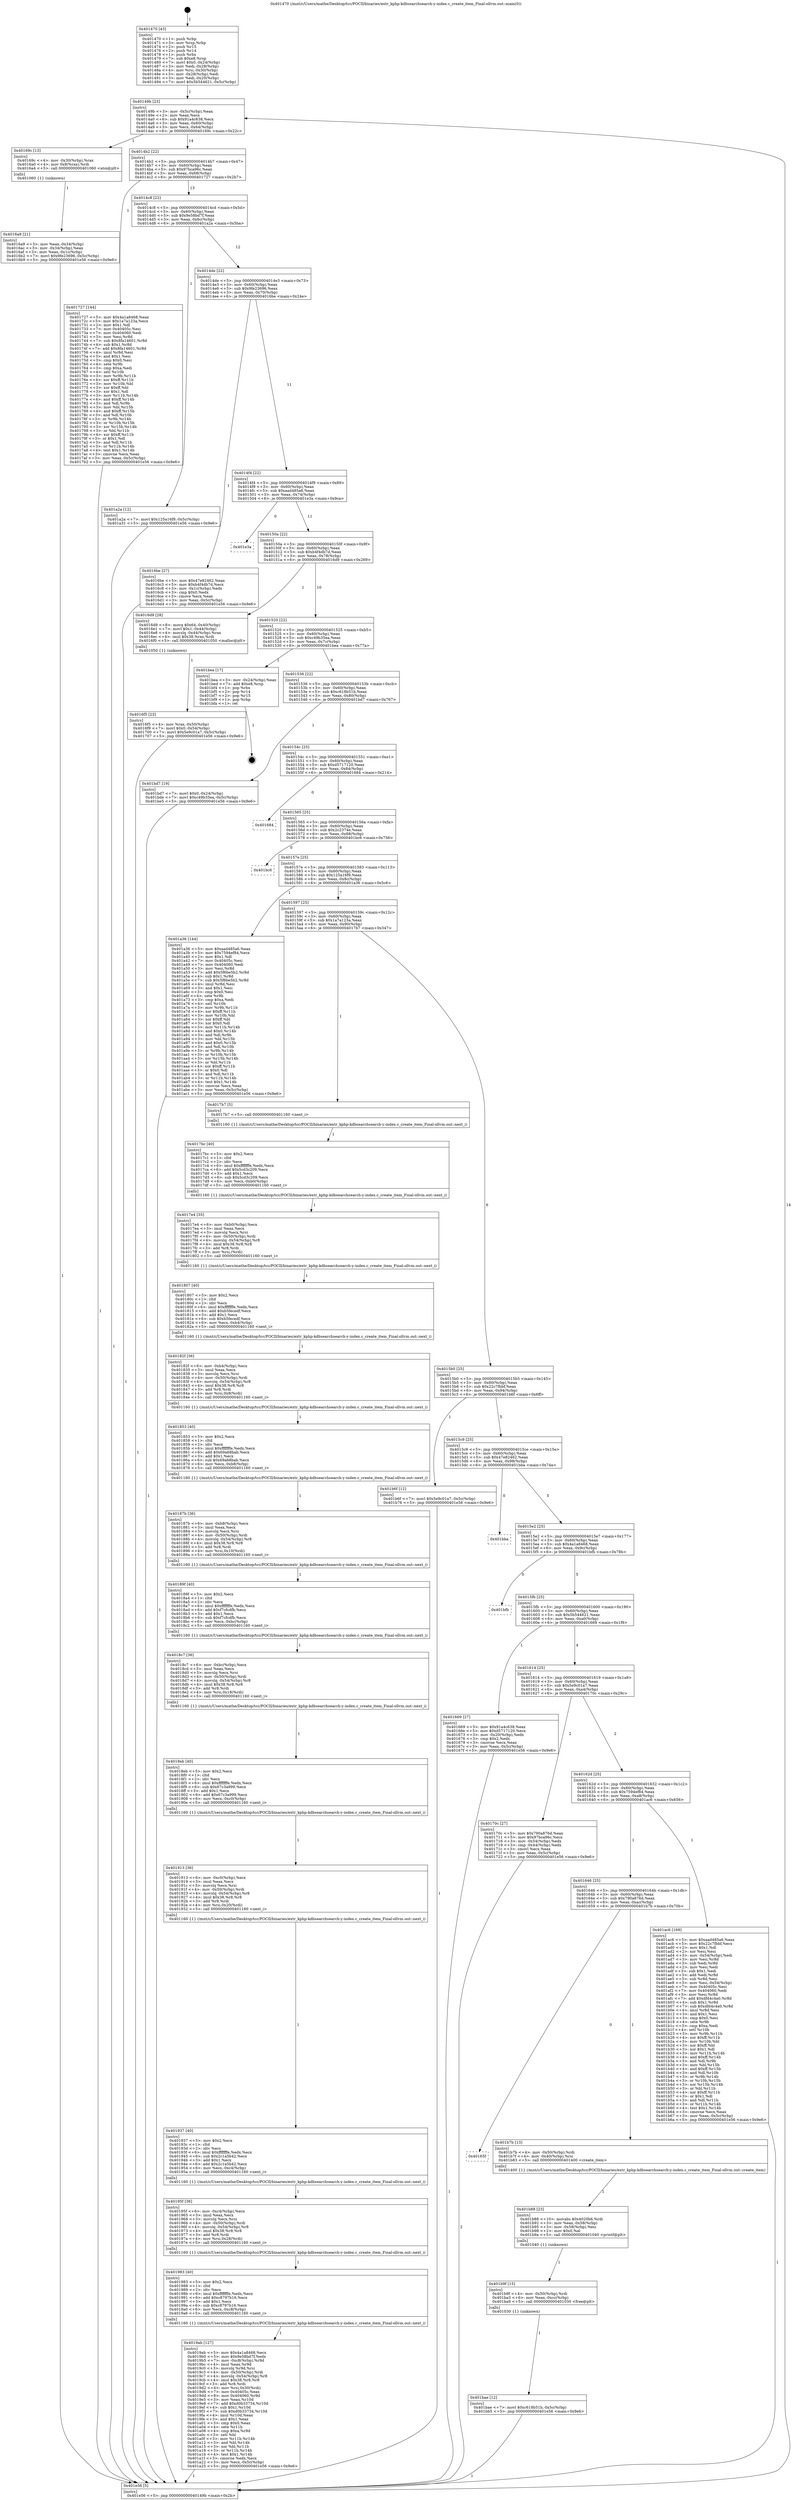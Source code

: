 digraph "0x401470" {
  label = "0x401470 (/mnt/c/Users/mathe/Desktop/tcc/POCII/binaries/extr_kphp-kdbsearchsearch-y-index.c_create_item_Final-ollvm.out::main(0))"
  labelloc = "t"
  node[shape=record]

  Entry [label="",width=0.3,height=0.3,shape=circle,fillcolor=black,style=filled]
  "0x40149b" [label="{
     0x40149b [23]\l
     | [instrs]\l
     &nbsp;&nbsp;0x40149b \<+3\>: mov -0x5c(%rbp),%eax\l
     &nbsp;&nbsp;0x40149e \<+2\>: mov %eax,%ecx\l
     &nbsp;&nbsp;0x4014a0 \<+6\>: sub $0x91a4c638,%ecx\l
     &nbsp;&nbsp;0x4014a6 \<+3\>: mov %eax,-0x60(%rbp)\l
     &nbsp;&nbsp;0x4014a9 \<+3\>: mov %ecx,-0x64(%rbp)\l
     &nbsp;&nbsp;0x4014ac \<+6\>: je 000000000040169c \<main+0x22c\>\l
  }"]
  "0x40169c" [label="{
     0x40169c [13]\l
     | [instrs]\l
     &nbsp;&nbsp;0x40169c \<+4\>: mov -0x30(%rbp),%rax\l
     &nbsp;&nbsp;0x4016a0 \<+4\>: mov 0x8(%rax),%rdi\l
     &nbsp;&nbsp;0x4016a4 \<+5\>: call 0000000000401060 \<atoi@plt\>\l
     | [calls]\l
     &nbsp;&nbsp;0x401060 \{1\} (unknown)\l
  }"]
  "0x4014b2" [label="{
     0x4014b2 [22]\l
     | [instrs]\l
     &nbsp;&nbsp;0x4014b2 \<+5\>: jmp 00000000004014b7 \<main+0x47\>\l
     &nbsp;&nbsp;0x4014b7 \<+3\>: mov -0x60(%rbp),%eax\l
     &nbsp;&nbsp;0x4014ba \<+5\>: sub $0x97bca96c,%eax\l
     &nbsp;&nbsp;0x4014bf \<+3\>: mov %eax,-0x68(%rbp)\l
     &nbsp;&nbsp;0x4014c2 \<+6\>: je 0000000000401727 \<main+0x2b7\>\l
  }"]
  Exit [label="",width=0.3,height=0.3,shape=circle,fillcolor=black,style=filled,peripheries=2]
  "0x401727" [label="{
     0x401727 [144]\l
     | [instrs]\l
     &nbsp;&nbsp;0x401727 \<+5\>: mov $0x4a1a8468,%eax\l
     &nbsp;&nbsp;0x40172c \<+5\>: mov $0x1a7a123a,%ecx\l
     &nbsp;&nbsp;0x401731 \<+2\>: mov $0x1,%dl\l
     &nbsp;&nbsp;0x401733 \<+7\>: mov 0x40405c,%esi\l
     &nbsp;&nbsp;0x40173a \<+7\>: mov 0x404060,%edi\l
     &nbsp;&nbsp;0x401741 \<+3\>: mov %esi,%r8d\l
     &nbsp;&nbsp;0x401744 \<+7\>: sub $0x8fa14601,%r8d\l
     &nbsp;&nbsp;0x40174b \<+4\>: sub $0x1,%r8d\l
     &nbsp;&nbsp;0x40174f \<+7\>: add $0x8fa14601,%r8d\l
     &nbsp;&nbsp;0x401756 \<+4\>: imul %r8d,%esi\l
     &nbsp;&nbsp;0x40175a \<+3\>: and $0x1,%esi\l
     &nbsp;&nbsp;0x40175d \<+3\>: cmp $0x0,%esi\l
     &nbsp;&nbsp;0x401760 \<+4\>: sete %r9b\l
     &nbsp;&nbsp;0x401764 \<+3\>: cmp $0xa,%edi\l
     &nbsp;&nbsp;0x401767 \<+4\>: setl %r10b\l
     &nbsp;&nbsp;0x40176b \<+3\>: mov %r9b,%r11b\l
     &nbsp;&nbsp;0x40176e \<+4\>: xor $0xff,%r11b\l
     &nbsp;&nbsp;0x401772 \<+3\>: mov %r10b,%bl\l
     &nbsp;&nbsp;0x401775 \<+3\>: xor $0xff,%bl\l
     &nbsp;&nbsp;0x401778 \<+3\>: xor $0x1,%dl\l
     &nbsp;&nbsp;0x40177b \<+3\>: mov %r11b,%r14b\l
     &nbsp;&nbsp;0x40177e \<+4\>: and $0xff,%r14b\l
     &nbsp;&nbsp;0x401782 \<+3\>: and %dl,%r9b\l
     &nbsp;&nbsp;0x401785 \<+3\>: mov %bl,%r15b\l
     &nbsp;&nbsp;0x401788 \<+4\>: and $0xff,%r15b\l
     &nbsp;&nbsp;0x40178c \<+3\>: and %dl,%r10b\l
     &nbsp;&nbsp;0x40178f \<+3\>: or %r9b,%r14b\l
     &nbsp;&nbsp;0x401792 \<+3\>: or %r10b,%r15b\l
     &nbsp;&nbsp;0x401795 \<+3\>: xor %r15b,%r14b\l
     &nbsp;&nbsp;0x401798 \<+3\>: or %bl,%r11b\l
     &nbsp;&nbsp;0x40179b \<+4\>: xor $0xff,%r11b\l
     &nbsp;&nbsp;0x40179f \<+3\>: or $0x1,%dl\l
     &nbsp;&nbsp;0x4017a2 \<+3\>: and %dl,%r11b\l
     &nbsp;&nbsp;0x4017a5 \<+3\>: or %r11b,%r14b\l
     &nbsp;&nbsp;0x4017a8 \<+4\>: test $0x1,%r14b\l
     &nbsp;&nbsp;0x4017ac \<+3\>: cmovne %ecx,%eax\l
     &nbsp;&nbsp;0x4017af \<+3\>: mov %eax,-0x5c(%rbp)\l
     &nbsp;&nbsp;0x4017b2 \<+5\>: jmp 0000000000401e56 \<main+0x9e6\>\l
  }"]
  "0x4014c8" [label="{
     0x4014c8 [22]\l
     | [instrs]\l
     &nbsp;&nbsp;0x4014c8 \<+5\>: jmp 00000000004014cd \<main+0x5d\>\l
     &nbsp;&nbsp;0x4014cd \<+3\>: mov -0x60(%rbp),%eax\l
     &nbsp;&nbsp;0x4014d0 \<+5\>: sub $0x9e58bd7f,%eax\l
     &nbsp;&nbsp;0x4014d5 \<+3\>: mov %eax,-0x6c(%rbp)\l
     &nbsp;&nbsp;0x4014d8 \<+6\>: je 0000000000401a2a \<main+0x5ba\>\l
  }"]
  "0x401bae" [label="{
     0x401bae [12]\l
     | [instrs]\l
     &nbsp;&nbsp;0x401bae \<+7\>: movl $0xc618b51b,-0x5c(%rbp)\l
     &nbsp;&nbsp;0x401bb5 \<+5\>: jmp 0000000000401e56 \<main+0x9e6\>\l
  }"]
  "0x401a2a" [label="{
     0x401a2a [12]\l
     | [instrs]\l
     &nbsp;&nbsp;0x401a2a \<+7\>: movl $0x125a16f9,-0x5c(%rbp)\l
     &nbsp;&nbsp;0x401a31 \<+5\>: jmp 0000000000401e56 \<main+0x9e6\>\l
  }"]
  "0x4014de" [label="{
     0x4014de [22]\l
     | [instrs]\l
     &nbsp;&nbsp;0x4014de \<+5\>: jmp 00000000004014e3 \<main+0x73\>\l
     &nbsp;&nbsp;0x4014e3 \<+3\>: mov -0x60(%rbp),%eax\l
     &nbsp;&nbsp;0x4014e6 \<+5\>: sub $0x9fe23696,%eax\l
     &nbsp;&nbsp;0x4014eb \<+3\>: mov %eax,-0x70(%rbp)\l
     &nbsp;&nbsp;0x4014ee \<+6\>: je 00000000004016be \<main+0x24e\>\l
  }"]
  "0x401b9f" [label="{
     0x401b9f [15]\l
     | [instrs]\l
     &nbsp;&nbsp;0x401b9f \<+4\>: mov -0x50(%rbp),%rdi\l
     &nbsp;&nbsp;0x401ba3 \<+6\>: mov %eax,-0xcc(%rbp)\l
     &nbsp;&nbsp;0x401ba9 \<+5\>: call 0000000000401030 \<free@plt\>\l
     | [calls]\l
     &nbsp;&nbsp;0x401030 \{1\} (unknown)\l
  }"]
  "0x4016be" [label="{
     0x4016be [27]\l
     | [instrs]\l
     &nbsp;&nbsp;0x4016be \<+5\>: mov $0x47e82462,%eax\l
     &nbsp;&nbsp;0x4016c3 \<+5\>: mov $0xb4f4db7d,%ecx\l
     &nbsp;&nbsp;0x4016c8 \<+3\>: mov -0x1c(%rbp),%edx\l
     &nbsp;&nbsp;0x4016cb \<+3\>: cmp $0x0,%edx\l
     &nbsp;&nbsp;0x4016ce \<+3\>: cmove %ecx,%eax\l
     &nbsp;&nbsp;0x4016d1 \<+3\>: mov %eax,-0x5c(%rbp)\l
     &nbsp;&nbsp;0x4016d4 \<+5\>: jmp 0000000000401e56 \<main+0x9e6\>\l
  }"]
  "0x4014f4" [label="{
     0x4014f4 [22]\l
     | [instrs]\l
     &nbsp;&nbsp;0x4014f4 \<+5\>: jmp 00000000004014f9 \<main+0x89\>\l
     &nbsp;&nbsp;0x4014f9 \<+3\>: mov -0x60(%rbp),%eax\l
     &nbsp;&nbsp;0x4014fc \<+5\>: sub $0xaad485a6,%eax\l
     &nbsp;&nbsp;0x401501 \<+3\>: mov %eax,-0x74(%rbp)\l
     &nbsp;&nbsp;0x401504 \<+6\>: je 0000000000401e3a \<main+0x9ca\>\l
  }"]
  "0x401b88" [label="{
     0x401b88 [23]\l
     | [instrs]\l
     &nbsp;&nbsp;0x401b88 \<+10\>: movabs $0x4020b6,%rdi\l
     &nbsp;&nbsp;0x401b92 \<+3\>: mov %eax,-0x58(%rbp)\l
     &nbsp;&nbsp;0x401b95 \<+3\>: mov -0x58(%rbp),%esi\l
     &nbsp;&nbsp;0x401b98 \<+2\>: mov $0x0,%al\l
     &nbsp;&nbsp;0x401b9a \<+5\>: call 0000000000401040 \<printf@plt\>\l
     | [calls]\l
     &nbsp;&nbsp;0x401040 \{1\} (unknown)\l
  }"]
  "0x401e3a" [label="{
     0x401e3a\l
  }", style=dashed]
  "0x40150a" [label="{
     0x40150a [22]\l
     | [instrs]\l
     &nbsp;&nbsp;0x40150a \<+5\>: jmp 000000000040150f \<main+0x9f\>\l
     &nbsp;&nbsp;0x40150f \<+3\>: mov -0x60(%rbp),%eax\l
     &nbsp;&nbsp;0x401512 \<+5\>: sub $0xb4f4db7d,%eax\l
     &nbsp;&nbsp;0x401517 \<+3\>: mov %eax,-0x78(%rbp)\l
     &nbsp;&nbsp;0x40151a \<+6\>: je 00000000004016d9 \<main+0x269\>\l
  }"]
  "0x40165f" [label="{
     0x40165f\l
  }", style=dashed]
  "0x4016d9" [label="{
     0x4016d9 [28]\l
     | [instrs]\l
     &nbsp;&nbsp;0x4016d9 \<+8\>: movq $0x64,-0x40(%rbp)\l
     &nbsp;&nbsp;0x4016e1 \<+7\>: movl $0x1,-0x44(%rbp)\l
     &nbsp;&nbsp;0x4016e8 \<+4\>: movslq -0x44(%rbp),%rax\l
     &nbsp;&nbsp;0x4016ec \<+4\>: imul $0x38,%rax,%rdi\l
     &nbsp;&nbsp;0x4016f0 \<+5\>: call 0000000000401050 \<malloc@plt\>\l
     | [calls]\l
     &nbsp;&nbsp;0x401050 \{1\} (unknown)\l
  }"]
  "0x401520" [label="{
     0x401520 [22]\l
     | [instrs]\l
     &nbsp;&nbsp;0x401520 \<+5\>: jmp 0000000000401525 \<main+0xb5\>\l
     &nbsp;&nbsp;0x401525 \<+3\>: mov -0x60(%rbp),%eax\l
     &nbsp;&nbsp;0x401528 \<+5\>: sub $0xc49b35ea,%eax\l
     &nbsp;&nbsp;0x40152d \<+3\>: mov %eax,-0x7c(%rbp)\l
     &nbsp;&nbsp;0x401530 \<+6\>: je 0000000000401bea \<main+0x77a\>\l
  }"]
  "0x401b7b" [label="{
     0x401b7b [13]\l
     | [instrs]\l
     &nbsp;&nbsp;0x401b7b \<+4\>: mov -0x50(%rbp),%rdi\l
     &nbsp;&nbsp;0x401b7f \<+4\>: mov -0x40(%rbp),%rsi\l
     &nbsp;&nbsp;0x401b83 \<+5\>: call 0000000000401400 \<create_item\>\l
     | [calls]\l
     &nbsp;&nbsp;0x401400 \{1\} (/mnt/c/Users/mathe/Desktop/tcc/POCII/binaries/extr_kphp-kdbsearchsearch-y-index.c_create_item_Final-ollvm.out::create_item)\l
  }"]
  "0x401bea" [label="{
     0x401bea [17]\l
     | [instrs]\l
     &nbsp;&nbsp;0x401bea \<+3\>: mov -0x24(%rbp),%eax\l
     &nbsp;&nbsp;0x401bed \<+7\>: add $0xe8,%rsp\l
     &nbsp;&nbsp;0x401bf4 \<+1\>: pop %rbx\l
     &nbsp;&nbsp;0x401bf5 \<+2\>: pop %r14\l
     &nbsp;&nbsp;0x401bf7 \<+2\>: pop %r15\l
     &nbsp;&nbsp;0x401bf9 \<+1\>: pop %rbp\l
     &nbsp;&nbsp;0x401bfa \<+1\>: ret\l
  }"]
  "0x401536" [label="{
     0x401536 [22]\l
     | [instrs]\l
     &nbsp;&nbsp;0x401536 \<+5\>: jmp 000000000040153b \<main+0xcb\>\l
     &nbsp;&nbsp;0x40153b \<+3\>: mov -0x60(%rbp),%eax\l
     &nbsp;&nbsp;0x40153e \<+5\>: sub $0xc618b51b,%eax\l
     &nbsp;&nbsp;0x401543 \<+3\>: mov %eax,-0x80(%rbp)\l
     &nbsp;&nbsp;0x401546 \<+6\>: je 0000000000401bd7 \<main+0x767\>\l
  }"]
  "0x401646" [label="{
     0x401646 [25]\l
     | [instrs]\l
     &nbsp;&nbsp;0x401646 \<+5\>: jmp 000000000040164b \<main+0x1db\>\l
     &nbsp;&nbsp;0x40164b \<+3\>: mov -0x60(%rbp),%eax\l
     &nbsp;&nbsp;0x40164e \<+5\>: sub $0x790a876d,%eax\l
     &nbsp;&nbsp;0x401653 \<+6\>: mov %eax,-0xac(%rbp)\l
     &nbsp;&nbsp;0x401659 \<+6\>: je 0000000000401b7b \<main+0x70b\>\l
  }"]
  "0x401bd7" [label="{
     0x401bd7 [19]\l
     | [instrs]\l
     &nbsp;&nbsp;0x401bd7 \<+7\>: movl $0x0,-0x24(%rbp)\l
     &nbsp;&nbsp;0x401bde \<+7\>: movl $0xc49b35ea,-0x5c(%rbp)\l
     &nbsp;&nbsp;0x401be5 \<+5\>: jmp 0000000000401e56 \<main+0x9e6\>\l
  }"]
  "0x40154c" [label="{
     0x40154c [25]\l
     | [instrs]\l
     &nbsp;&nbsp;0x40154c \<+5\>: jmp 0000000000401551 \<main+0xe1\>\l
     &nbsp;&nbsp;0x401551 \<+3\>: mov -0x60(%rbp),%eax\l
     &nbsp;&nbsp;0x401554 \<+5\>: sub $0xd5717120,%eax\l
     &nbsp;&nbsp;0x401559 \<+6\>: mov %eax,-0x84(%rbp)\l
     &nbsp;&nbsp;0x40155f \<+6\>: je 0000000000401684 \<main+0x214\>\l
  }"]
  "0x401ac6" [label="{
     0x401ac6 [169]\l
     | [instrs]\l
     &nbsp;&nbsp;0x401ac6 \<+5\>: mov $0xaad485a6,%eax\l
     &nbsp;&nbsp;0x401acb \<+5\>: mov $0x22c7fbbf,%ecx\l
     &nbsp;&nbsp;0x401ad0 \<+2\>: mov $0x1,%dl\l
     &nbsp;&nbsp;0x401ad2 \<+2\>: xor %esi,%esi\l
     &nbsp;&nbsp;0x401ad4 \<+3\>: mov -0x54(%rbp),%edi\l
     &nbsp;&nbsp;0x401ad7 \<+3\>: mov %esi,%r8d\l
     &nbsp;&nbsp;0x401ada \<+3\>: sub %edi,%r8d\l
     &nbsp;&nbsp;0x401add \<+2\>: mov %esi,%edi\l
     &nbsp;&nbsp;0x401adf \<+3\>: sub $0x1,%edi\l
     &nbsp;&nbsp;0x401ae2 \<+3\>: add %edi,%r8d\l
     &nbsp;&nbsp;0x401ae5 \<+3\>: sub %r8d,%esi\l
     &nbsp;&nbsp;0x401ae8 \<+3\>: mov %esi,-0x54(%rbp)\l
     &nbsp;&nbsp;0x401aeb \<+7\>: mov 0x40405c,%esi\l
     &nbsp;&nbsp;0x401af2 \<+7\>: mov 0x404060,%edi\l
     &nbsp;&nbsp;0x401af9 \<+3\>: mov %esi,%r8d\l
     &nbsp;&nbsp;0x401afc \<+7\>: add $0xdfd4c4a0,%r8d\l
     &nbsp;&nbsp;0x401b03 \<+4\>: sub $0x1,%r8d\l
     &nbsp;&nbsp;0x401b07 \<+7\>: sub $0xdfd4c4a0,%r8d\l
     &nbsp;&nbsp;0x401b0e \<+4\>: imul %r8d,%esi\l
     &nbsp;&nbsp;0x401b12 \<+3\>: and $0x1,%esi\l
     &nbsp;&nbsp;0x401b15 \<+3\>: cmp $0x0,%esi\l
     &nbsp;&nbsp;0x401b18 \<+4\>: sete %r9b\l
     &nbsp;&nbsp;0x401b1c \<+3\>: cmp $0xa,%edi\l
     &nbsp;&nbsp;0x401b1f \<+4\>: setl %r10b\l
     &nbsp;&nbsp;0x401b23 \<+3\>: mov %r9b,%r11b\l
     &nbsp;&nbsp;0x401b26 \<+4\>: xor $0xff,%r11b\l
     &nbsp;&nbsp;0x401b2a \<+3\>: mov %r10b,%bl\l
     &nbsp;&nbsp;0x401b2d \<+3\>: xor $0xff,%bl\l
     &nbsp;&nbsp;0x401b30 \<+3\>: xor $0x1,%dl\l
     &nbsp;&nbsp;0x401b33 \<+3\>: mov %r11b,%r14b\l
     &nbsp;&nbsp;0x401b36 \<+4\>: and $0xff,%r14b\l
     &nbsp;&nbsp;0x401b3a \<+3\>: and %dl,%r9b\l
     &nbsp;&nbsp;0x401b3d \<+3\>: mov %bl,%r15b\l
     &nbsp;&nbsp;0x401b40 \<+4\>: and $0xff,%r15b\l
     &nbsp;&nbsp;0x401b44 \<+3\>: and %dl,%r10b\l
     &nbsp;&nbsp;0x401b47 \<+3\>: or %r9b,%r14b\l
     &nbsp;&nbsp;0x401b4a \<+3\>: or %r10b,%r15b\l
     &nbsp;&nbsp;0x401b4d \<+3\>: xor %r15b,%r14b\l
     &nbsp;&nbsp;0x401b50 \<+3\>: or %bl,%r11b\l
     &nbsp;&nbsp;0x401b53 \<+4\>: xor $0xff,%r11b\l
     &nbsp;&nbsp;0x401b57 \<+3\>: or $0x1,%dl\l
     &nbsp;&nbsp;0x401b5a \<+3\>: and %dl,%r11b\l
     &nbsp;&nbsp;0x401b5d \<+3\>: or %r11b,%r14b\l
     &nbsp;&nbsp;0x401b60 \<+4\>: test $0x1,%r14b\l
     &nbsp;&nbsp;0x401b64 \<+3\>: cmovne %ecx,%eax\l
     &nbsp;&nbsp;0x401b67 \<+3\>: mov %eax,-0x5c(%rbp)\l
     &nbsp;&nbsp;0x401b6a \<+5\>: jmp 0000000000401e56 \<main+0x9e6\>\l
  }"]
  "0x401684" [label="{
     0x401684\l
  }", style=dashed]
  "0x401565" [label="{
     0x401565 [25]\l
     | [instrs]\l
     &nbsp;&nbsp;0x401565 \<+5\>: jmp 000000000040156a \<main+0xfa\>\l
     &nbsp;&nbsp;0x40156a \<+3\>: mov -0x60(%rbp),%eax\l
     &nbsp;&nbsp;0x40156d \<+5\>: sub $0x2c2374e,%eax\l
     &nbsp;&nbsp;0x401572 \<+6\>: mov %eax,-0x88(%rbp)\l
     &nbsp;&nbsp;0x401578 \<+6\>: je 0000000000401bc6 \<main+0x756\>\l
  }"]
  "0x4019ab" [label="{
     0x4019ab [127]\l
     | [instrs]\l
     &nbsp;&nbsp;0x4019ab \<+5\>: mov $0x4a1a8468,%ecx\l
     &nbsp;&nbsp;0x4019b0 \<+5\>: mov $0x9e58bd7f,%edx\l
     &nbsp;&nbsp;0x4019b5 \<+7\>: mov -0xc8(%rbp),%r9d\l
     &nbsp;&nbsp;0x4019bc \<+4\>: imul %eax,%r9d\l
     &nbsp;&nbsp;0x4019c0 \<+3\>: movslq %r9d,%rsi\l
     &nbsp;&nbsp;0x4019c3 \<+4\>: mov -0x50(%rbp),%rdi\l
     &nbsp;&nbsp;0x4019c7 \<+4\>: movslq -0x54(%rbp),%r8\l
     &nbsp;&nbsp;0x4019cb \<+4\>: imul $0x38,%r8,%r8\l
     &nbsp;&nbsp;0x4019cf \<+3\>: add %r8,%rdi\l
     &nbsp;&nbsp;0x4019d2 \<+4\>: mov %rsi,0x30(%rdi)\l
     &nbsp;&nbsp;0x4019d6 \<+7\>: mov 0x40405c,%eax\l
     &nbsp;&nbsp;0x4019dd \<+8\>: mov 0x404060,%r9d\l
     &nbsp;&nbsp;0x4019e5 \<+3\>: mov %eax,%r10d\l
     &nbsp;&nbsp;0x4019e8 \<+7\>: add $0xd0b33734,%r10d\l
     &nbsp;&nbsp;0x4019ef \<+4\>: sub $0x1,%r10d\l
     &nbsp;&nbsp;0x4019f3 \<+7\>: sub $0xd0b33734,%r10d\l
     &nbsp;&nbsp;0x4019fa \<+4\>: imul %r10d,%eax\l
     &nbsp;&nbsp;0x4019fe \<+3\>: and $0x1,%eax\l
     &nbsp;&nbsp;0x401a01 \<+3\>: cmp $0x0,%eax\l
     &nbsp;&nbsp;0x401a04 \<+4\>: sete %r11b\l
     &nbsp;&nbsp;0x401a08 \<+4\>: cmp $0xa,%r9d\l
     &nbsp;&nbsp;0x401a0c \<+3\>: setl %bl\l
     &nbsp;&nbsp;0x401a0f \<+3\>: mov %r11b,%r14b\l
     &nbsp;&nbsp;0x401a12 \<+3\>: and %bl,%r14b\l
     &nbsp;&nbsp;0x401a15 \<+3\>: xor %bl,%r11b\l
     &nbsp;&nbsp;0x401a18 \<+3\>: or %r11b,%r14b\l
     &nbsp;&nbsp;0x401a1b \<+4\>: test $0x1,%r14b\l
     &nbsp;&nbsp;0x401a1f \<+3\>: cmovne %edx,%ecx\l
     &nbsp;&nbsp;0x401a22 \<+3\>: mov %ecx,-0x5c(%rbp)\l
     &nbsp;&nbsp;0x401a25 \<+5\>: jmp 0000000000401e56 \<main+0x9e6\>\l
  }"]
  "0x401bc6" [label="{
     0x401bc6\l
  }", style=dashed]
  "0x40157e" [label="{
     0x40157e [25]\l
     | [instrs]\l
     &nbsp;&nbsp;0x40157e \<+5\>: jmp 0000000000401583 \<main+0x113\>\l
     &nbsp;&nbsp;0x401583 \<+3\>: mov -0x60(%rbp),%eax\l
     &nbsp;&nbsp;0x401586 \<+5\>: sub $0x125a16f9,%eax\l
     &nbsp;&nbsp;0x40158b \<+6\>: mov %eax,-0x8c(%rbp)\l
     &nbsp;&nbsp;0x401591 \<+6\>: je 0000000000401a36 \<main+0x5c6\>\l
  }"]
  "0x401983" [label="{
     0x401983 [40]\l
     | [instrs]\l
     &nbsp;&nbsp;0x401983 \<+5\>: mov $0x2,%ecx\l
     &nbsp;&nbsp;0x401988 \<+1\>: cltd\l
     &nbsp;&nbsp;0x401989 \<+2\>: idiv %ecx\l
     &nbsp;&nbsp;0x40198b \<+6\>: imul $0xfffffffe,%edx,%ecx\l
     &nbsp;&nbsp;0x401991 \<+6\>: add $0xc8797b16,%ecx\l
     &nbsp;&nbsp;0x401997 \<+3\>: add $0x1,%ecx\l
     &nbsp;&nbsp;0x40199a \<+6\>: sub $0xc8797b16,%ecx\l
     &nbsp;&nbsp;0x4019a0 \<+6\>: mov %ecx,-0xc8(%rbp)\l
     &nbsp;&nbsp;0x4019a6 \<+5\>: call 0000000000401160 \<next_i\>\l
     | [calls]\l
     &nbsp;&nbsp;0x401160 \{1\} (/mnt/c/Users/mathe/Desktop/tcc/POCII/binaries/extr_kphp-kdbsearchsearch-y-index.c_create_item_Final-ollvm.out::next_i)\l
  }"]
  "0x401a36" [label="{
     0x401a36 [144]\l
     | [instrs]\l
     &nbsp;&nbsp;0x401a36 \<+5\>: mov $0xaad485a6,%eax\l
     &nbsp;&nbsp;0x401a3b \<+5\>: mov $0x7594ef84,%ecx\l
     &nbsp;&nbsp;0x401a40 \<+2\>: mov $0x1,%dl\l
     &nbsp;&nbsp;0x401a42 \<+7\>: mov 0x40405c,%esi\l
     &nbsp;&nbsp;0x401a49 \<+7\>: mov 0x404060,%edi\l
     &nbsp;&nbsp;0x401a50 \<+3\>: mov %esi,%r8d\l
     &nbsp;&nbsp;0x401a53 \<+7\>: add $0x5f6be5b2,%r8d\l
     &nbsp;&nbsp;0x401a5a \<+4\>: sub $0x1,%r8d\l
     &nbsp;&nbsp;0x401a5e \<+7\>: sub $0x5f6be5b2,%r8d\l
     &nbsp;&nbsp;0x401a65 \<+4\>: imul %r8d,%esi\l
     &nbsp;&nbsp;0x401a69 \<+3\>: and $0x1,%esi\l
     &nbsp;&nbsp;0x401a6c \<+3\>: cmp $0x0,%esi\l
     &nbsp;&nbsp;0x401a6f \<+4\>: sete %r9b\l
     &nbsp;&nbsp;0x401a73 \<+3\>: cmp $0xa,%edi\l
     &nbsp;&nbsp;0x401a76 \<+4\>: setl %r10b\l
     &nbsp;&nbsp;0x401a7a \<+3\>: mov %r9b,%r11b\l
     &nbsp;&nbsp;0x401a7d \<+4\>: xor $0xff,%r11b\l
     &nbsp;&nbsp;0x401a81 \<+3\>: mov %r10b,%bl\l
     &nbsp;&nbsp;0x401a84 \<+3\>: xor $0xff,%bl\l
     &nbsp;&nbsp;0x401a87 \<+3\>: xor $0x0,%dl\l
     &nbsp;&nbsp;0x401a8a \<+3\>: mov %r11b,%r14b\l
     &nbsp;&nbsp;0x401a8d \<+4\>: and $0x0,%r14b\l
     &nbsp;&nbsp;0x401a91 \<+3\>: and %dl,%r9b\l
     &nbsp;&nbsp;0x401a94 \<+3\>: mov %bl,%r15b\l
     &nbsp;&nbsp;0x401a97 \<+4\>: and $0x0,%r15b\l
     &nbsp;&nbsp;0x401a9b \<+3\>: and %dl,%r10b\l
     &nbsp;&nbsp;0x401a9e \<+3\>: or %r9b,%r14b\l
     &nbsp;&nbsp;0x401aa1 \<+3\>: or %r10b,%r15b\l
     &nbsp;&nbsp;0x401aa4 \<+3\>: xor %r15b,%r14b\l
     &nbsp;&nbsp;0x401aa7 \<+3\>: or %bl,%r11b\l
     &nbsp;&nbsp;0x401aaa \<+4\>: xor $0xff,%r11b\l
     &nbsp;&nbsp;0x401aae \<+3\>: or $0x0,%dl\l
     &nbsp;&nbsp;0x401ab1 \<+3\>: and %dl,%r11b\l
     &nbsp;&nbsp;0x401ab4 \<+3\>: or %r11b,%r14b\l
     &nbsp;&nbsp;0x401ab7 \<+4\>: test $0x1,%r14b\l
     &nbsp;&nbsp;0x401abb \<+3\>: cmovne %ecx,%eax\l
     &nbsp;&nbsp;0x401abe \<+3\>: mov %eax,-0x5c(%rbp)\l
     &nbsp;&nbsp;0x401ac1 \<+5\>: jmp 0000000000401e56 \<main+0x9e6\>\l
  }"]
  "0x401597" [label="{
     0x401597 [25]\l
     | [instrs]\l
     &nbsp;&nbsp;0x401597 \<+5\>: jmp 000000000040159c \<main+0x12c\>\l
     &nbsp;&nbsp;0x40159c \<+3\>: mov -0x60(%rbp),%eax\l
     &nbsp;&nbsp;0x40159f \<+5\>: sub $0x1a7a123a,%eax\l
     &nbsp;&nbsp;0x4015a4 \<+6\>: mov %eax,-0x90(%rbp)\l
     &nbsp;&nbsp;0x4015aa \<+6\>: je 00000000004017b7 \<main+0x347\>\l
  }"]
  "0x40195f" [label="{
     0x40195f [36]\l
     | [instrs]\l
     &nbsp;&nbsp;0x40195f \<+6\>: mov -0xc4(%rbp),%ecx\l
     &nbsp;&nbsp;0x401965 \<+3\>: imul %eax,%ecx\l
     &nbsp;&nbsp;0x401968 \<+3\>: movslq %ecx,%rsi\l
     &nbsp;&nbsp;0x40196b \<+4\>: mov -0x50(%rbp),%rdi\l
     &nbsp;&nbsp;0x40196f \<+4\>: movslq -0x54(%rbp),%r8\l
     &nbsp;&nbsp;0x401973 \<+4\>: imul $0x38,%r8,%r8\l
     &nbsp;&nbsp;0x401977 \<+3\>: add %r8,%rdi\l
     &nbsp;&nbsp;0x40197a \<+4\>: mov %rsi,0x28(%rdi)\l
     &nbsp;&nbsp;0x40197e \<+5\>: call 0000000000401160 \<next_i\>\l
     | [calls]\l
     &nbsp;&nbsp;0x401160 \{1\} (/mnt/c/Users/mathe/Desktop/tcc/POCII/binaries/extr_kphp-kdbsearchsearch-y-index.c_create_item_Final-ollvm.out::next_i)\l
  }"]
  "0x4017b7" [label="{
     0x4017b7 [5]\l
     | [instrs]\l
     &nbsp;&nbsp;0x4017b7 \<+5\>: call 0000000000401160 \<next_i\>\l
     | [calls]\l
     &nbsp;&nbsp;0x401160 \{1\} (/mnt/c/Users/mathe/Desktop/tcc/POCII/binaries/extr_kphp-kdbsearchsearch-y-index.c_create_item_Final-ollvm.out::next_i)\l
  }"]
  "0x4015b0" [label="{
     0x4015b0 [25]\l
     | [instrs]\l
     &nbsp;&nbsp;0x4015b0 \<+5\>: jmp 00000000004015b5 \<main+0x145\>\l
     &nbsp;&nbsp;0x4015b5 \<+3\>: mov -0x60(%rbp),%eax\l
     &nbsp;&nbsp;0x4015b8 \<+5\>: sub $0x22c7fbbf,%eax\l
     &nbsp;&nbsp;0x4015bd \<+6\>: mov %eax,-0x94(%rbp)\l
     &nbsp;&nbsp;0x4015c3 \<+6\>: je 0000000000401b6f \<main+0x6ff\>\l
  }"]
  "0x401937" [label="{
     0x401937 [40]\l
     | [instrs]\l
     &nbsp;&nbsp;0x401937 \<+5\>: mov $0x2,%ecx\l
     &nbsp;&nbsp;0x40193c \<+1\>: cltd\l
     &nbsp;&nbsp;0x40193d \<+2\>: idiv %ecx\l
     &nbsp;&nbsp;0x40193f \<+6\>: imul $0xfffffffe,%edx,%ecx\l
     &nbsp;&nbsp;0x401945 \<+6\>: sub $0x2c1a5b42,%ecx\l
     &nbsp;&nbsp;0x40194b \<+3\>: add $0x1,%ecx\l
     &nbsp;&nbsp;0x40194e \<+6\>: add $0x2c1a5b42,%ecx\l
     &nbsp;&nbsp;0x401954 \<+6\>: mov %ecx,-0xc4(%rbp)\l
     &nbsp;&nbsp;0x40195a \<+5\>: call 0000000000401160 \<next_i\>\l
     | [calls]\l
     &nbsp;&nbsp;0x401160 \{1\} (/mnt/c/Users/mathe/Desktop/tcc/POCII/binaries/extr_kphp-kdbsearchsearch-y-index.c_create_item_Final-ollvm.out::next_i)\l
  }"]
  "0x401b6f" [label="{
     0x401b6f [12]\l
     | [instrs]\l
     &nbsp;&nbsp;0x401b6f \<+7\>: movl $0x5e9c01a7,-0x5c(%rbp)\l
     &nbsp;&nbsp;0x401b76 \<+5\>: jmp 0000000000401e56 \<main+0x9e6\>\l
  }"]
  "0x4015c9" [label="{
     0x4015c9 [25]\l
     | [instrs]\l
     &nbsp;&nbsp;0x4015c9 \<+5\>: jmp 00000000004015ce \<main+0x15e\>\l
     &nbsp;&nbsp;0x4015ce \<+3\>: mov -0x60(%rbp),%eax\l
     &nbsp;&nbsp;0x4015d1 \<+5\>: sub $0x47e82462,%eax\l
     &nbsp;&nbsp;0x4015d6 \<+6\>: mov %eax,-0x98(%rbp)\l
     &nbsp;&nbsp;0x4015dc \<+6\>: je 0000000000401bba \<main+0x74a\>\l
  }"]
  "0x401913" [label="{
     0x401913 [36]\l
     | [instrs]\l
     &nbsp;&nbsp;0x401913 \<+6\>: mov -0xc0(%rbp),%ecx\l
     &nbsp;&nbsp;0x401919 \<+3\>: imul %eax,%ecx\l
     &nbsp;&nbsp;0x40191c \<+3\>: movslq %ecx,%rsi\l
     &nbsp;&nbsp;0x40191f \<+4\>: mov -0x50(%rbp),%rdi\l
     &nbsp;&nbsp;0x401923 \<+4\>: movslq -0x54(%rbp),%r8\l
     &nbsp;&nbsp;0x401927 \<+4\>: imul $0x38,%r8,%r8\l
     &nbsp;&nbsp;0x40192b \<+3\>: add %r8,%rdi\l
     &nbsp;&nbsp;0x40192e \<+4\>: mov %rsi,0x20(%rdi)\l
     &nbsp;&nbsp;0x401932 \<+5\>: call 0000000000401160 \<next_i\>\l
     | [calls]\l
     &nbsp;&nbsp;0x401160 \{1\} (/mnt/c/Users/mathe/Desktop/tcc/POCII/binaries/extr_kphp-kdbsearchsearch-y-index.c_create_item_Final-ollvm.out::next_i)\l
  }"]
  "0x401bba" [label="{
     0x401bba\l
  }", style=dashed]
  "0x4015e2" [label="{
     0x4015e2 [25]\l
     | [instrs]\l
     &nbsp;&nbsp;0x4015e2 \<+5\>: jmp 00000000004015e7 \<main+0x177\>\l
     &nbsp;&nbsp;0x4015e7 \<+3\>: mov -0x60(%rbp),%eax\l
     &nbsp;&nbsp;0x4015ea \<+5\>: sub $0x4a1a8468,%eax\l
     &nbsp;&nbsp;0x4015ef \<+6\>: mov %eax,-0x9c(%rbp)\l
     &nbsp;&nbsp;0x4015f5 \<+6\>: je 0000000000401bfb \<main+0x78b\>\l
  }"]
  "0x4018eb" [label="{
     0x4018eb [40]\l
     | [instrs]\l
     &nbsp;&nbsp;0x4018eb \<+5\>: mov $0x2,%ecx\l
     &nbsp;&nbsp;0x4018f0 \<+1\>: cltd\l
     &nbsp;&nbsp;0x4018f1 \<+2\>: idiv %ecx\l
     &nbsp;&nbsp;0x4018f3 \<+6\>: imul $0xfffffffe,%edx,%ecx\l
     &nbsp;&nbsp;0x4018f9 \<+6\>: sub $0x67c3a999,%ecx\l
     &nbsp;&nbsp;0x4018ff \<+3\>: add $0x1,%ecx\l
     &nbsp;&nbsp;0x401902 \<+6\>: add $0x67c3a999,%ecx\l
     &nbsp;&nbsp;0x401908 \<+6\>: mov %ecx,-0xc0(%rbp)\l
     &nbsp;&nbsp;0x40190e \<+5\>: call 0000000000401160 \<next_i\>\l
     | [calls]\l
     &nbsp;&nbsp;0x401160 \{1\} (/mnt/c/Users/mathe/Desktop/tcc/POCII/binaries/extr_kphp-kdbsearchsearch-y-index.c_create_item_Final-ollvm.out::next_i)\l
  }"]
  "0x401bfb" [label="{
     0x401bfb\l
  }", style=dashed]
  "0x4015fb" [label="{
     0x4015fb [25]\l
     | [instrs]\l
     &nbsp;&nbsp;0x4015fb \<+5\>: jmp 0000000000401600 \<main+0x190\>\l
     &nbsp;&nbsp;0x401600 \<+3\>: mov -0x60(%rbp),%eax\l
     &nbsp;&nbsp;0x401603 \<+5\>: sub $0x5b544621,%eax\l
     &nbsp;&nbsp;0x401608 \<+6\>: mov %eax,-0xa0(%rbp)\l
     &nbsp;&nbsp;0x40160e \<+6\>: je 0000000000401669 \<main+0x1f9\>\l
  }"]
  "0x4018c7" [label="{
     0x4018c7 [36]\l
     | [instrs]\l
     &nbsp;&nbsp;0x4018c7 \<+6\>: mov -0xbc(%rbp),%ecx\l
     &nbsp;&nbsp;0x4018cd \<+3\>: imul %eax,%ecx\l
     &nbsp;&nbsp;0x4018d0 \<+3\>: movslq %ecx,%rsi\l
     &nbsp;&nbsp;0x4018d3 \<+4\>: mov -0x50(%rbp),%rdi\l
     &nbsp;&nbsp;0x4018d7 \<+4\>: movslq -0x54(%rbp),%r8\l
     &nbsp;&nbsp;0x4018db \<+4\>: imul $0x38,%r8,%r8\l
     &nbsp;&nbsp;0x4018df \<+3\>: add %r8,%rdi\l
     &nbsp;&nbsp;0x4018e2 \<+4\>: mov %rsi,0x18(%rdi)\l
     &nbsp;&nbsp;0x4018e6 \<+5\>: call 0000000000401160 \<next_i\>\l
     | [calls]\l
     &nbsp;&nbsp;0x401160 \{1\} (/mnt/c/Users/mathe/Desktop/tcc/POCII/binaries/extr_kphp-kdbsearchsearch-y-index.c_create_item_Final-ollvm.out::next_i)\l
  }"]
  "0x401669" [label="{
     0x401669 [27]\l
     | [instrs]\l
     &nbsp;&nbsp;0x401669 \<+5\>: mov $0x91a4c638,%eax\l
     &nbsp;&nbsp;0x40166e \<+5\>: mov $0xd5717120,%ecx\l
     &nbsp;&nbsp;0x401673 \<+3\>: mov -0x20(%rbp),%edx\l
     &nbsp;&nbsp;0x401676 \<+3\>: cmp $0x2,%edx\l
     &nbsp;&nbsp;0x401679 \<+3\>: cmovne %ecx,%eax\l
     &nbsp;&nbsp;0x40167c \<+3\>: mov %eax,-0x5c(%rbp)\l
     &nbsp;&nbsp;0x40167f \<+5\>: jmp 0000000000401e56 \<main+0x9e6\>\l
  }"]
  "0x401614" [label="{
     0x401614 [25]\l
     | [instrs]\l
     &nbsp;&nbsp;0x401614 \<+5\>: jmp 0000000000401619 \<main+0x1a9\>\l
     &nbsp;&nbsp;0x401619 \<+3\>: mov -0x60(%rbp),%eax\l
     &nbsp;&nbsp;0x40161c \<+5\>: sub $0x5e9c01a7,%eax\l
     &nbsp;&nbsp;0x401621 \<+6\>: mov %eax,-0xa4(%rbp)\l
     &nbsp;&nbsp;0x401627 \<+6\>: je 000000000040170c \<main+0x29c\>\l
  }"]
  "0x401e56" [label="{
     0x401e56 [5]\l
     | [instrs]\l
     &nbsp;&nbsp;0x401e56 \<+5\>: jmp 000000000040149b \<main+0x2b\>\l
  }"]
  "0x401470" [label="{
     0x401470 [43]\l
     | [instrs]\l
     &nbsp;&nbsp;0x401470 \<+1\>: push %rbp\l
     &nbsp;&nbsp;0x401471 \<+3\>: mov %rsp,%rbp\l
     &nbsp;&nbsp;0x401474 \<+2\>: push %r15\l
     &nbsp;&nbsp;0x401476 \<+2\>: push %r14\l
     &nbsp;&nbsp;0x401478 \<+1\>: push %rbx\l
     &nbsp;&nbsp;0x401479 \<+7\>: sub $0xe8,%rsp\l
     &nbsp;&nbsp;0x401480 \<+7\>: movl $0x0,-0x24(%rbp)\l
     &nbsp;&nbsp;0x401487 \<+3\>: mov %edi,-0x28(%rbp)\l
     &nbsp;&nbsp;0x40148a \<+4\>: mov %rsi,-0x30(%rbp)\l
     &nbsp;&nbsp;0x40148e \<+3\>: mov -0x28(%rbp),%edi\l
     &nbsp;&nbsp;0x401491 \<+3\>: mov %edi,-0x20(%rbp)\l
     &nbsp;&nbsp;0x401494 \<+7\>: movl $0x5b544621,-0x5c(%rbp)\l
  }"]
  "0x4016a9" [label="{
     0x4016a9 [21]\l
     | [instrs]\l
     &nbsp;&nbsp;0x4016a9 \<+3\>: mov %eax,-0x34(%rbp)\l
     &nbsp;&nbsp;0x4016ac \<+3\>: mov -0x34(%rbp),%eax\l
     &nbsp;&nbsp;0x4016af \<+3\>: mov %eax,-0x1c(%rbp)\l
     &nbsp;&nbsp;0x4016b2 \<+7\>: movl $0x9fe23696,-0x5c(%rbp)\l
     &nbsp;&nbsp;0x4016b9 \<+5\>: jmp 0000000000401e56 \<main+0x9e6\>\l
  }"]
  "0x4016f5" [label="{
     0x4016f5 [23]\l
     | [instrs]\l
     &nbsp;&nbsp;0x4016f5 \<+4\>: mov %rax,-0x50(%rbp)\l
     &nbsp;&nbsp;0x4016f9 \<+7\>: movl $0x0,-0x54(%rbp)\l
     &nbsp;&nbsp;0x401700 \<+7\>: movl $0x5e9c01a7,-0x5c(%rbp)\l
     &nbsp;&nbsp;0x401707 \<+5\>: jmp 0000000000401e56 \<main+0x9e6\>\l
  }"]
  "0x40189f" [label="{
     0x40189f [40]\l
     | [instrs]\l
     &nbsp;&nbsp;0x40189f \<+5\>: mov $0x2,%ecx\l
     &nbsp;&nbsp;0x4018a4 \<+1\>: cltd\l
     &nbsp;&nbsp;0x4018a5 \<+2\>: idiv %ecx\l
     &nbsp;&nbsp;0x4018a7 \<+6\>: imul $0xfffffffe,%edx,%ecx\l
     &nbsp;&nbsp;0x4018ad \<+6\>: add $0xf7cfcdfb,%ecx\l
     &nbsp;&nbsp;0x4018b3 \<+3\>: add $0x1,%ecx\l
     &nbsp;&nbsp;0x4018b6 \<+6\>: sub $0xf7cfcdfb,%ecx\l
     &nbsp;&nbsp;0x4018bc \<+6\>: mov %ecx,-0xbc(%rbp)\l
     &nbsp;&nbsp;0x4018c2 \<+5\>: call 0000000000401160 \<next_i\>\l
     | [calls]\l
     &nbsp;&nbsp;0x401160 \{1\} (/mnt/c/Users/mathe/Desktop/tcc/POCII/binaries/extr_kphp-kdbsearchsearch-y-index.c_create_item_Final-ollvm.out::next_i)\l
  }"]
  "0x40170c" [label="{
     0x40170c [27]\l
     | [instrs]\l
     &nbsp;&nbsp;0x40170c \<+5\>: mov $0x790a876d,%eax\l
     &nbsp;&nbsp;0x401711 \<+5\>: mov $0x97bca96c,%ecx\l
     &nbsp;&nbsp;0x401716 \<+3\>: mov -0x54(%rbp),%edx\l
     &nbsp;&nbsp;0x401719 \<+3\>: cmp -0x44(%rbp),%edx\l
     &nbsp;&nbsp;0x40171c \<+3\>: cmovl %ecx,%eax\l
     &nbsp;&nbsp;0x40171f \<+3\>: mov %eax,-0x5c(%rbp)\l
     &nbsp;&nbsp;0x401722 \<+5\>: jmp 0000000000401e56 \<main+0x9e6\>\l
  }"]
  "0x40162d" [label="{
     0x40162d [25]\l
     | [instrs]\l
     &nbsp;&nbsp;0x40162d \<+5\>: jmp 0000000000401632 \<main+0x1c2\>\l
     &nbsp;&nbsp;0x401632 \<+3\>: mov -0x60(%rbp),%eax\l
     &nbsp;&nbsp;0x401635 \<+5\>: sub $0x7594ef84,%eax\l
     &nbsp;&nbsp;0x40163a \<+6\>: mov %eax,-0xa8(%rbp)\l
     &nbsp;&nbsp;0x401640 \<+6\>: je 0000000000401ac6 \<main+0x656\>\l
  }"]
  "0x4017bc" [label="{
     0x4017bc [40]\l
     | [instrs]\l
     &nbsp;&nbsp;0x4017bc \<+5\>: mov $0x2,%ecx\l
     &nbsp;&nbsp;0x4017c1 \<+1\>: cltd\l
     &nbsp;&nbsp;0x4017c2 \<+2\>: idiv %ecx\l
     &nbsp;&nbsp;0x4017c4 \<+6\>: imul $0xfffffffe,%edx,%ecx\l
     &nbsp;&nbsp;0x4017ca \<+6\>: add $0x5cd3c209,%ecx\l
     &nbsp;&nbsp;0x4017d0 \<+3\>: add $0x1,%ecx\l
     &nbsp;&nbsp;0x4017d3 \<+6\>: sub $0x5cd3c209,%ecx\l
     &nbsp;&nbsp;0x4017d9 \<+6\>: mov %ecx,-0xb0(%rbp)\l
     &nbsp;&nbsp;0x4017df \<+5\>: call 0000000000401160 \<next_i\>\l
     | [calls]\l
     &nbsp;&nbsp;0x401160 \{1\} (/mnt/c/Users/mathe/Desktop/tcc/POCII/binaries/extr_kphp-kdbsearchsearch-y-index.c_create_item_Final-ollvm.out::next_i)\l
  }"]
  "0x4017e4" [label="{
     0x4017e4 [35]\l
     | [instrs]\l
     &nbsp;&nbsp;0x4017e4 \<+6\>: mov -0xb0(%rbp),%ecx\l
     &nbsp;&nbsp;0x4017ea \<+3\>: imul %eax,%ecx\l
     &nbsp;&nbsp;0x4017ed \<+3\>: movslq %ecx,%rsi\l
     &nbsp;&nbsp;0x4017f0 \<+4\>: mov -0x50(%rbp),%rdi\l
     &nbsp;&nbsp;0x4017f4 \<+4\>: movslq -0x54(%rbp),%r8\l
     &nbsp;&nbsp;0x4017f8 \<+4\>: imul $0x38,%r8,%r8\l
     &nbsp;&nbsp;0x4017fc \<+3\>: add %r8,%rdi\l
     &nbsp;&nbsp;0x4017ff \<+3\>: mov %rsi,(%rdi)\l
     &nbsp;&nbsp;0x401802 \<+5\>: call 0000000000401160 \<next_i\>\l
     | [calls]\l
     &nbsp;&nbsp;0x401160 \{1\} (/mnt/c/Users/mathe/Desktop/tcc/POCII/binaries/extr_kphp-kdbsearchsearch-y-index.c_create_item_Final-ollvm.out::next_i)\l
  }"]
  "0x401807" [label="{
     0x401807 [40]\l
     | [instrs]\l
     &nbsp;&nbsp;0x401807 \<+5\>: mov $0x2,%ecx\l
     &nbsp;&nbsp;0x40180c \<+1\>: cltd\l
     &nbsp;&nbsp;0x40180d \<+2\>: idiv %ecx\l
     &nbsp;&nbsp;0x40180f \<+6\>: imul $0xfffffffe,%edx,%ecx\l
     &nbsp;&nbsp;0x401815 \<+6\>: add $0xb5fecedf,%ecx\l
     &nbsp;&nbsp;0x40181b \<+3\>: add $0x1,%ecx\l
     &nbsp;&nbsp;0x40181e \<+6\>: sub $0xb5fecedf,%ecx\l
     &nbsp;&nbsp;0x401824 \<+6\>: mov %ecx,-0xb4(%rbp)\l
     &nbsp;&nbsp;0x40182a \<+5\>: call 0000000000401160 \<next_i\>\l
     | [calls]\l
     &nbsp;&nbsp;0x401160 \{1\} (/mnt/c/Users/mathe/Desktop/tcc/POCII/binaries/extr_kphp-kdbsearchsearch-y-index.c_create_item_Final-ollvm.out::next_i)\l
  }"]
  "0x40182f" [label="{
     0x40182f [36]\l
     | [instrs]\l
     &nbsp;&nbsp;0x40182f \<+6\>: mov -0xb4(%rbp),%ecx\l
     &nbsp;&nbsp;0x401835 \<+3\>: imul %eax,%ecx\l
     &nbsp;&nbsp;0x401838 \<+3\>: movslq %ecx,%rsi\l
     &nbsp;&nbsp;0x40183b \<+4\>: mov -0x50(%rbp),%rdi\l
     &nbsp;&nbsp;0x40183f \<+4\>: movslq -0x54(%rbp),%r8\l
     &nbsp;&nbsp;0x401843 \<+4\>: imul $0x38,%r8,%r8\l
     &nbsp;&nbsp;0x401847 \<+3\>: add %r8,%rdi\l
     &nbsp;&nbsp;0x40184a \<+4\>: mov %rsi,0x8(%rdi)\l
     &nbsp;&nbsp;0x40184e \<+5\>: call 0000000000401160 \<next_i\>\l
     | [calls]\l
     &nbsp;&nbsp;0x401160 \{1\} (/mnt/c/Users/mathe/Desktop/tcc/POCII/binaries/extr_kphp-kdbsearchsearch-y-index.c_create_item_Final-ollvm.out::next_i)\l
  }"]
  "0x401853" [label="{
     0x401853 [40]\l
     | [instrs]\l
     &nbsp;&nbsp;0x401853 \<+5\>: mov $0x2,%ecx\l
     &nbsp;&nbsp;0x401858 \<+1\>: cltd\l
     &nbsp;&nbsp;0x401859 \<+2\>: idiv %ecx\l
     &nbsp;&nbsp;0x40185b \<+6\>: imul $0xfffffffe,%edx,%ecx\l
     &nbsp;&nbsp;0x401861 \<+6\>: add $0x69a68bab,%ecx\l
     &nbsp;&nbsp;0x401867 \<+3\>: add $0x1,%ecx\l
     &nbsp;&nbsp;0x40186a \<+6\>: sub $0x69a68bab,%ecx\l
     &nbsp;&nbsp;0x401870 \<+6\>: mov %ecx,-0xb8(%rbp)\l
     &nbsp;&nbsp;0x401876 \<+5\>: call 0000000000401160 \<next_i\>\l
     | [calls]\l
     &nbsp;&nbsp;0x401160 \{1\} (/mnt/c/Users/mathe/Desktop/tcc/POCII/binaries/extr_kphp-kdbsearchsearch-y-index.c_create_item_Final-ollvm.out::next_i)\l
  }"]
  "0x40187b" [label="{
     0x40187b [36]\l
     | [instrs]\l
     &nbsp;&nbsp;0x40187b \<+6\>: mov -0xb8(%rbp),%ecx\l
     &nbsp;&nbsp;0x401881 \<+3\>: imul %eax,%ecx\l
     &nbsp;&nbsp;0x401884 \<+3\>: movslq %ecx,%rsi\l
     &nbsp;&nbsp;0x401887 \<+4\>: mov -0x50(%rbp),%rdi\l
     &nbsp;&nbsp;0x40188b \<+4\>: movslq -0x54(%rbp),%r8\l
     &nbsp;&nbsp;0x40188f \<+4\>: imul $0x38,%r8,%r8\l
     &nbsp;&nbsp;0x401893 \<+3\>: add %r8,%rdi\l
     &nbsp;&nbsp;0x401896 \<+4\>: mov %rsi,0x10(%rdi)\l
     &nbsp;&nbsp;0x40189a \<+5\>: call 0000000000401160 \<next_i\>\l
     | [calls]\l
     &nbsp;&nbsp;0x401160 \{1\} (/mnt/c/Users/mathe/Desktop/tcc/POCII/binaries/extr_kphp-kdbsearchsearch-y-index.c_create_item_Final-ollvm.out::next_i)\l
  }"]
  Entry -> "0x401470" [label=" 1"]
  "0x40149b" -> "0x40169c" [label=" 1"]
  "0x40149b" -> "0x4014b2" [label=" 14"]
  "0x401bea" -> Exit [label=" 1"]
  "0x4014b2" -> "0x401727" [label=" 1"]
  "0x4014b2" -> "0x4014c8" [label=" 13"]
  "0x401bd7" -> "0x401e56" [label=" 1"]
  "0x4014c8" -> "0x401a2a" [label=" 1"]
  "0x4014c8" -> "0x4014de" [label=" 12"]
  "0x401bae" -> "0x401e56" [label=" 1"]
  "0x4014de" -> "0x4016be" [label=" 1"]
  "0x4014de" -> "0x4014f4" [label=" 11"]
  "0x401b9f" -> "0x401bae" [label=" 1"]
  "0x4014f4" -> "0x401e3a" [label=" 0"]
  "0x4014f4" -> "0x40150a" [label=" 11"]
  "0x401b88" -> "0x401b9f" [label=" 1"]
  "0x40150a" -> "0x4016d9" [label=" 1"]
  "0x40150a" -> "0x401520" [label=" 10"]
  "0x401b7b" -> "0x401b88" [label=" 1"]
  "0x401520" -> "0x401bea" [label=" 1"]
  "0x401520" -> "0x401536" [label=" 9"]
  "0x401646" -> "0x40165f" [label=" 0"]
  "0x401536" -> "0x401bd7" [label=" 1"]
  "0x401536" -> "0x40154c" [label=" 8"]
  "0x401646" -> "0x401b7b" [label=" 1"]
  "0x40154c" -> "0x401684" [label=" 0"]
  "0x40154c" -> "0x401565" [label=" 8"]
  "0x401b6f" -> "0x401e56" [label=" 1"]
  "0x401565" -> "0x401bc6" [label=" 0"]
  "0x401565" -> "0x40157e" [label=" 8"]
  "0x40162d" -> "0x401646" [label=" 1"]
  "0x40157e" -> "0x401a36" [label=" 1"]
  "0x40157e" -> "0x401597" [label=" 7"]
  "0x40162d" -> "0x401ac6" [label=" 1"]
  "0x401597" -> "0x4017b7" [label=" 1"]
  "0x401597" -> "0x4015b0" [label=" 6"]
  "0x401ac6" -> "0x401e56" [label=" 1"]
  "0x4015b0" -> "0x401b6f" [label=" 1"]
  "0x4015b0" -> "0x4015c9" [label=" 5"]
  "0x401a36" -> "0x401e56" [label=" 1"]
  "0x4015c9" -> "0x401bba" [label=" 0"]
  "0x4015c9" -> "0x4015e2" [label=" 5"]
  "0x401a2a" -> "0x401e56" [label=" 1"]
  "0x4015e2" -> "0x401bfb" [label=" 0"]
  "0x4015e2" -> "0x4015fb" [label=" 5"]
  "0x4019ab" -> "0x401e56" [label=" 1"]
  "0x4015fb" -> "0x401669" [label=" 1"]
  "0x4015fb" -> "0x401614" [label=" 4"]
  "0x401669" -> "0x401e56" [label=" 1"]
  "0x401470" -> "0x40149b" [label=" 1"]
  "0x401e56" -> "0x40149b" [label=" 14"]
  "0x40169c" -> "0x4016a9" [label=" 1"]
  "0x4016a9" -> "0x401e56" [label=" 1"]
  "0x4016be" -> "0x401e56" [label=" 1"]
  "0x4016d9" -> "0x4016f5" [label=" 1"]
  "0x4016f5" -> "0x401e56" [label=" 1"]
  "0x401983" -> "0x4019ab" [label=" 1"]
  "0x401614" -> "0x40170c" [label=" 2"]
  "0x401614" -> "0x40162d" [label=" 2"]
  "0x40170c" -> "0x401e56" [label=" 2"]
  "0x401727" -> "0x401e56" [label=" 1"]
  "0x4017b7" -> "0x4017bc" [label=" 1"]
  "0x4017bc" -> "0x4017e4" [label=" 1"]
  "0x4017e4" -> "0x401807" [label=" 1"]
  "0x401807" -> "0x40182f" [label=" 1"]
  "0x40182f" -> "0x401853" [label=" 1"]
  "0x401853" -> "0x40187b" [label=" 1"]
  "0x40187b" -> "0x40189f" [label=" 1"]
  "0x40189f" -> "0x4018c7" [label=" 1"]
  "0x4018c7" -> "0x4018eb" [label=" 1"]
  "0x4018eb" -> "0x401913" [label=" 1"]
  "0x401913" -> "0x401937" [label=" 1"]
  "0x401937" -> "0x40195f" [label=" 1"]
  "0x40195f" -> "0x401983" [label=" 1"]
}
